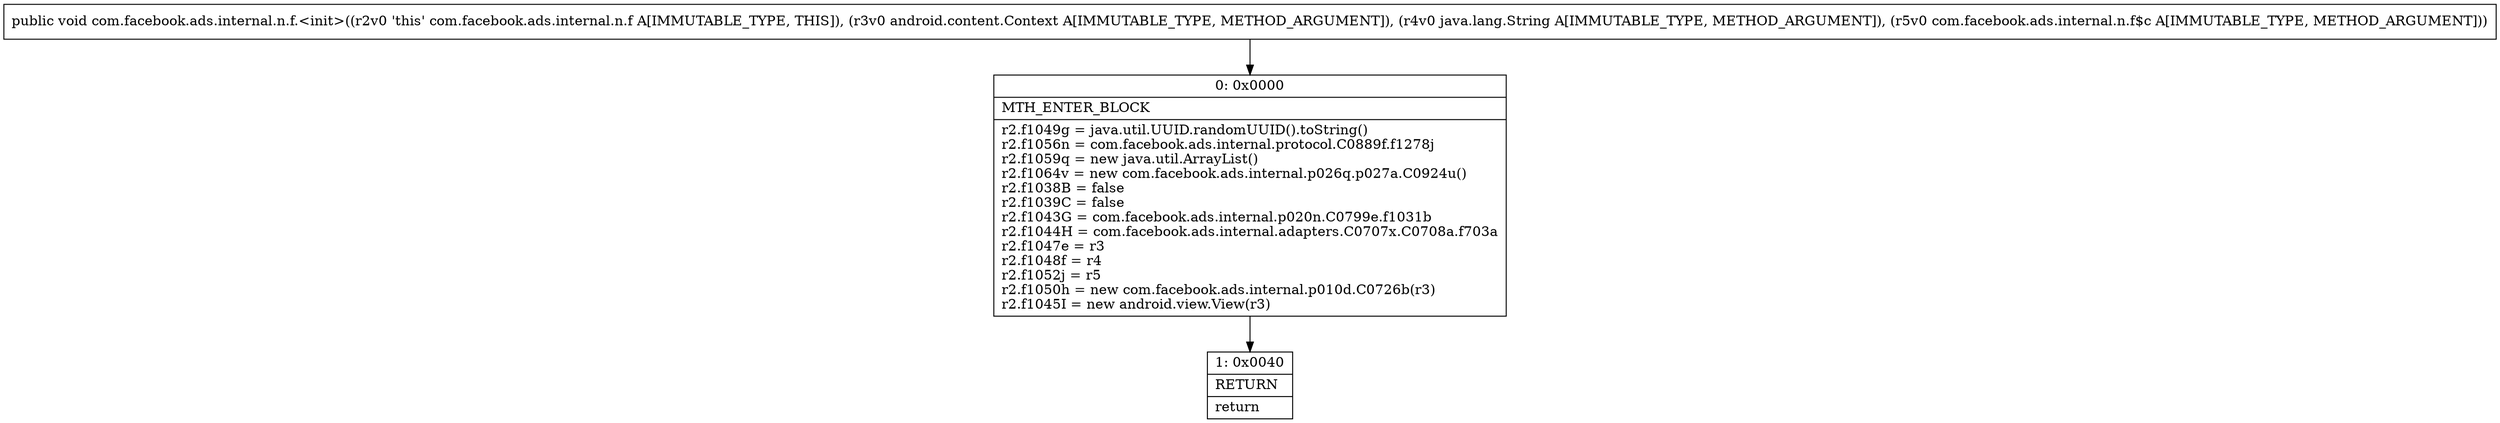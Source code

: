 digraph "CFG forcom.facebook.ads.internal.n.f.\<init\>(Landroid\/content\/Context;Ljava\/lang\/String;Lcom\/facebook\/ads\/internal\/n\/f$c;)V" {
Node_0 [shape=record,label="{0\:\ 0x0000|MTH_ENTER_BLOCK\l|r2.f1049g = java.util.UUID.randomUUID().toString()\lr2.f1056n = com.facebook.ads.internal.protocol.C0889f.f1278j\lr2.f1059q = new java.util.ArrayList()\lr2.f1064v = new com.facebook.ads.internal.p026q.p027a.C0924u()\lr2.f1038B = false\lr2.f1039C = false\lr2.f1043G = com.facebook.ads.internal.p020n.C0799e.f1031b\lr2.f1044H = com.facebook.ads.internal.adapters.C0707x.C0708a.f703a\lr2.f1047e = r3\lr2.f1048f = r4\lr2.f1052j = r5\lr2.f1050h = new com.facebook.ads.internal.p010d.C0726b(r3)\lr2.f1045I = new android.view.View(r3)\l}"];
Node_1 [shape=record,label="{1\:\ 0x0040|RETURN\l|return\l}"];
MethodNode[shape=record,label="{public void com.facebook.ads.internal.n.f.\<init\>((r2v0 'this' com.facebook.ads.internal.n.f A[IMMUTABLE_TYPE, THIS]), (r3v0 android.content.Context A[IMMUTABLE_TYPE, METHOD_ARGUMENT]), (r4v0 java.lang.String A[IMMUTABLE_TYPE, METHOD_ARGUMENT]), (r5v0 com.facebook.ads.internal.n.f$c A[IMMUTABLE_TYPE, METHOD_ARGUMENT])) }"];
MethodNode -> Node_0;
Node_0 -> Node_1;
}

